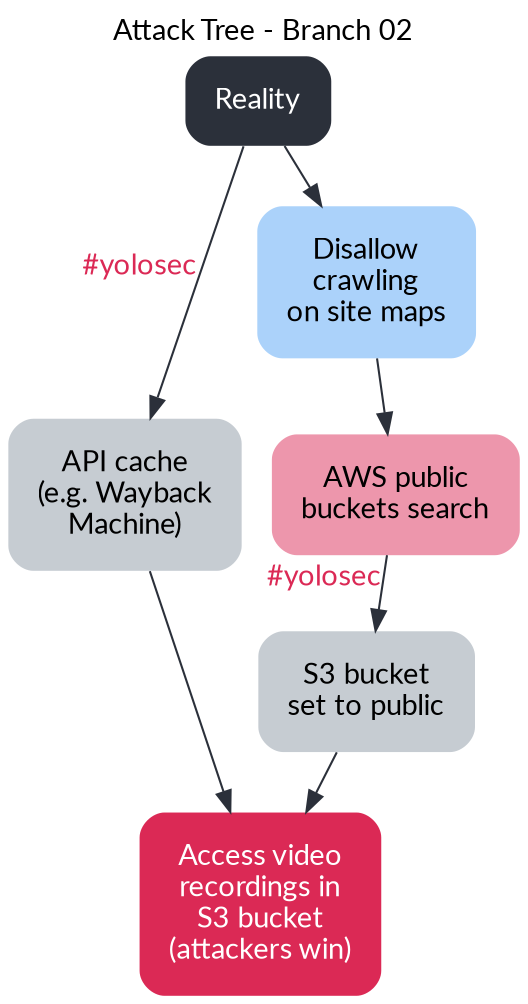 digraph {
	// Base Styling
	rankdir="TB";
	splines=true;
	overlap=false;
	nodesep="0.2";
	ranksep="0.4";
	label="Attack Tree - Branch 02";
	labelloc="t";
	fontname="Lato";
	node [ shape="plaintext" style="filled, rounded" fontname="Lato" margin=0.2 ]
	edge [ fontname="Lato" color="#2B303A" ]

	// List of Nodes

	// base nodes
	reality [ label="Reality" fillcolor="#2B303A" fontcolor="#ffffff" ]
	attack_win [ label="Access video\nrecordings in\nS3 bucket\n(attackers win)" fillcolor="#DB2955" fontcolor="#ffffff" ]

  	// attack nodes
  	node [ color="#ED96AC" ]
	attack_1 [ label="API cache\n(e.g. Wayback\nMachine)" color="#C6CCD2" ]
	attack_2 [ label="AWS public\nbuckets search" ]
	attack_3 [ label="S3 bucket\nset to public" color="#C6CCD2" ]

	// defense nodes
	node [ color="#ABD2FA" ]
	defense_1 [ label="Disallow\ncrawling\non site maps" ]

	// List of Edges

	// branch 1 edges
	// this starts from the reality node and connects with the first "attack",
	// which is really just taking advantage of #yolosec (big oof)
	reality -> attack_1 [ xlabel="#yolosec" fontcolor="#DB2955" ]
	attack_1 -> attack_win	

	// branch 2 edges
	// this connects the reality node to the first mitigation, 
	// which helps avoid the #yolosec path from branch 1
	reality -> defense_1
	defense_1 -> attack_2
	attack_2 -> attack_3 [ xlabel="#yolosec" fontcolor="#DB2955" ]
	attack_3 -> attack_win

	
}